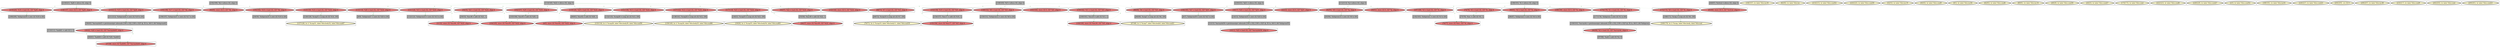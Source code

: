 
digraph G {



node530->node480 [style=dotted,color=forestgreen,label="T",fontcolor=forestgreen ]
node508->node522 [style=dotted,color=forestgreen,label="T",fontcolor=forestgreen ]
node552->node548 [style=dotted,color=forestgreen,label="T",fontcolor=forestgreen ]
node521->node468 [style=dotted,color=forestgreen,label="T",fontcolor=forestgreen ]
node558->node559 [style=dotted,color=forestgreen,label="T",fontcolor=forestgreen ]
node557->node550 [style=dotted,color=forestgreen,label="T",fontcolor=forestgreen ]
node541->node542 [style=dotted,color=forestgreen,label="T",fontcolor=forestgreen ]
node512->node509 [style=dotted,color=forestgreen,label="T",fontcolor=forestgreen ]
node493->node535 [style=dotted,color=forestgreen,label="T",fontcolor=forestgreen ]
node545->node552 [style=dotted,color=forestgreen,label="T",fontcolor=forestgreen ]
node478->node484 [style=dotted,color=forestgreen,label="T",fontcolor=forestgreen ]
node545->node564 [style=dotted,color=forestgreen,label="T",fontcolor=forestgreen ]
node537->node467 [style=dotted,color=forestgreen,label="T",fontcolor=forestgreen ]
node571->node528 [style=dotted,color=forestgreen,label="T",fontcolor=forestgreen ]
node545->node562 [style=dotted,color=forestgreen,label="T",fontcolor=forestgreen ]
node480->node489 [style=dotted,color=forestgreen,label="T",fontcolor=forestgreen ]
node490->node466 [style=dotted,color=forestgreen,label="T",fontcolor=forestgreen ]
node483->node577 [style=dotted,color=forestgreen,label="T",fontcolor=forestgreen ]
node505->node565 [style=dotted,color=forestgreen,label="T",fontcolor=forestgreen ]
node549->node557 [style=dotted,color=forestgreen,label="T",fontcolor=forestgreen ]
node538->node560 [style=dotted,color=forestgreen,label="T",fontcolor=forestgreen ]
node502->node518 [style=dotted,color=forestgreen,label="T",fontcolor=forestgreen ]
node560->node516 [style=dotted,color=forestgreen,label="T",fontcolor=forestgreen ]
node545->node549 [style=dotted,color=forestgreen,label="T",fontcolor=forestgreen ]
node545->node578 [style=dotted,color=forestgreen,label="T",fontcolor=forestgreen ]
node545->node466 [style=dotted,color=forestgreen,label="T",fontcolor=forestgreen ]
node567->node551 [style=dotted,color=forestgreen,label="T",fontcolor=forestgreen ]
node500->node482 [style=dotted,color=forestgreen,label="T",fontcolor=forestgreen ]
node512->node546 [style=dotted,color=forestgreen,label="T",fontcolor=forestgreen ]
node489->node482 [style=dotted,color=forestgreen,label="T",fontcolor=forestgreen ]
node545->node525 [style=dotted,color=forestgreen,label="T",fontcolor=forestgreen ]
node579->node494 [style=dotted,color=forestgreen,label="T",fontcolor=forestgreen ]
node545->node521 [style=dotted,color=forestgreen,label="T",fontcolor=forestgreen ]
node532->node553 [style=dotted,color=forestgreen,label="T",fontcolor=forestgreen ]
node535->node510 [style=dotted,color=forestgreen,label="T",fontcolor=forestgreen ]
node545->node558 [style=dotted,color=forestgreen,label="T",fontcolor=forestgreen ]
node545->node476 [style=dotted,color=forestgreen,label="T",fontcolor=forestgreen ]
node538->node572 [style=dotted,color=forestgreen,label="T",fontcolor=forestgreen ]
node505->node508 [style=dotted,color=forestgreen,label="T",fontcolor=forestgreen ]
node479->node478 [style=dotted,color=forestgreen,label="T",fontcolor=forestgreen ]
node545->node555 [style=dotted,color=forestgreen,label="T",fontcolor=forestgreen ]
node473->node498 [style=dotted,color=forestgreen,label="T",fontcolor=forestgreen ]
node499->node476 [style=dotted,color=forestgreen,label="T",fontcolor=forestgreen ]
node569->node578 [style=dotted,color=forestgreen,label="T",fontcolor=forestgreen ]
node501->node570 [style=dotted,color=forestgreen,label="T",fontcolor=forestgreen ]
node482->node496 [style=dotted,color=forestgreen,label="T",fontcolor=forestgreen ]
node564->node569 [style=dotted,color=forestgreen,label="T",fontcolor=forestgreen ]
node470->node469 [style=dotted,color=forestgreen,label="T",fontcolor=forestgreen ]
node487->node499 [style=dotted,color=forestgreen,label="T",fontcolor=forestgreen ]
node495->node532 [style=dotted,color=forestgreen,label="T",fontcolor=forestgreen ]
node509->node533 [style=dotted,color=forestgreen,label="T",fontcolor=forestgreen ]
node538->node520 [style=dotted,color=forestgreen,label="T",fontcolor=forestgreen ]
node495->node506 [style=dotted,color=forestgreen,label="T",fontcolor=forestgreen ]
node525->node473 [style=dotted,color=forestgreen,label="T",fontcolor=forestgreen ]
node547->node571 [style=dotted,color=forestgreen,label="T",fontcolor=forestgreen ]
node471->node470 [style=dotted,color=forestgreen,label="T",fontcolor=forestgreen ]
node495->node493 [style=dotted,color=forestgreen,label="T",fontcolor=forestgreen ]
node472->node471 [style=dotted,color=forestgreen,label="T",fontcolor=forestgreen ]
node562->node490 [style=dotted,color=forestgreen,label="T",fontcolor=forestgreen ]
node545->node479 [style=dotted,color=forestgreen,label="T",fontcolor=forestgreen ]
node545->node567 [style=dotted,color=forestgreen,label="T",fontcolor=forestgreen ]
node551->node519 [style=dotted,color=forestgreen,label="T",fontcolor=forestgreen ]
node538->node517 [style=dotted,color=forestgreen,label="T",fontcolor=forestgreen ]
node497->node501 [style=dotted,color=forestgreen,label="T",fontcolor=forestgreen ]
node504->node503 [style=dotted,color=forestgreen,label="T",fontcolor=forestgreen ]
node570->node556 [style=dotted,color=forestgreen,label="T",fontcolor=forestgreen ]
node538->node504 [style=dotted,color=forestgreen,label="T",fontcolor=forestgreen ]
node495->node544 [style=dotted,color=forestgreen,label="T",fontcolor=forestgreen ]
node538->node494 [style=dotted,color=forestgreen,label="T",fontcolor=forestgreen ]
node492->node507 [style=dotted,color=forestgreen,label="T",fontcolor=forestgreen ]
node495->node502 [style=dotted,color=forestgreen,label="T",fontcolor=forestgreen ]
node547->node485 [style=dotted,color=forestgreen,label="T",fontcolor=forestgreen ]
node495->node541 [style=dotted,color=forestgreen,label="T",fontcolor=forestgreen ]
node512->node526 [style=dotted,color=forestgreen,label="T",fontcolor=forestgreen ]
node545->node484 [style=dotted,color=forestgreen,label="T",fontcolor=forestgreen ]
node548->node554 [style=dotted,color=forestgreen,label="T",fontcolor=forestgreen ]
node545->node487 [style=dotted,color=forestgreen,label="T",fontcolor=forestgreen ]
node505->node527 [style=dotted,color=forestgreen,label="T",fontcolor=forestgreen ]
node538->node576 [style=dotted,color=forestgreen,label="T",fontcolor=forestgreen ]
node495->node563 [style=dotted,color=forestgreen,label="T",fontcolor=forestgreen ]
node529->node474 [style=dotted,color=forestgreen,label="T",fontcolor=forestgreen ]
node573->node483 [style=dotted,color=forestgreen,label="T",fontcolor=forestgreen ]
node480->node496 [style=dotted,color=forestgreen,label="T",fontcolor=forestgreen ]
node495->node573 [style=dotted,color=forestgreen,label="T",fontcolor=forestgreen ]
node542->node544 [style=dotted,color=forestgreen,label="T",fontcolor=forestgreen ]
node527->node488 [style=dotted,color=forestgreen,label="T",fontcolor=forestgreen ]
node529->node472 [style=dotted,color=forestgreen,label="T",fontcolor=forestgreen ]
node526->node530 [style=dotted,color=forestgreen,label="T",fontcolor=forestgreen ]
node503->node524 [style=dotted,color=forestgreen,label="T",fontcolor=forestgreen ]
node518->node563 [style=dotted,color=forestgreen,label="T",fontcolor=forestgreen ]
node517->node497 [style=dotted,color=forestgreen,label="T",fontcolor=forestgreen ]
node572->node574 [style=dotted,color=forestgreen,label="T",fontcolor=forestgreen ]
node529->node537 [style=dotted,color=forestgreen,label="T",fontcolor=forestgreen ]
node576->node579 [style=dotted,color=forestgreen,label="T",fontcolor=forestgreen ]


subgraph cluster114 {


node578 [penwidth=3.0,fontsize=20,fillcolor=lightcoral,label="[104/105]  store i32 %inc65, i32* %i22, align 4",shape=ellipse,style=filled ]



}

subgraph cluster113 {


node577 [penwidth=3.0,fontsize=20,fillcolor=lemonchiffon,label="[47/48]  br i1 %cmp7, label %for.body8, label %for.end21",shape=ellipse,style=filled ]



}

subgraph cluster112 {


node576 [penwidth=3.0,fontsize=20,fillcolor=lightcoral,label="[74/79]  %5 = load i32, i32* %i, align 4",shape=ellipse,style=filled ]



}

subgraph cluster110 {


node574 [penwidth=3.0,fontsize=20,fillcolor=grey,label="[86/87]  %idxprom3 = zext i32 %4 to i64",shape=rectangle,style=filled ]



}

subgraph cluster109 {


node573 [penwidth=3.0,fontsize=20,fillcolor=lightcoral,label="[88/89]  %6 = load i32, i32* %i5, align 4",shape=ellipse,style=filled ]



}

subgraph cluster108 {


node572 [penwidth=3.0,fontsize=20,fillcolor=lightcoral,label="[90/91]  %4 = load i32, i32* %i, align 4",shape=ellipse,style=filled ]



}

subgraph cluster107 {


node571 [penwidth=3.0,fontsize=20,fillcolor=lightcoral,label="[92/95]  %9 = load i32, i32* %j, align 4",shape=ellipse,style=filled ]



}

subgraph cluster106 {


node570 [penwidth=3.0,fontsize=20,fillcolor=lightcoral,label="[96/99]  %2 = load i32, i32* %arrayidx, align 4",shape=ellipse,style=filled ]



}

subgraph cluster105 {


node569 [penwidth=3.0,fontsize=20,fillcolor=grey,label="[103/106]  %inc65 = add i32 %29, 1",shape=rectangle,style=filled ]



}

subgraph cluster104 {


node568 [penwidth=3.0,fontsize=20,fillcolor=lemonchiffon,label="[166/167]  br label %for.inc45",shape=ellipse,style=filled ]



}

subgraph cluster102 {


node566 [penwidth=3.0,fontsize=20,fillcolor=lemonchiffon,label="[82/83]  br label %for.inc",shape=ellipse,style=filled ]



}

subgraph cluster101 {


node565 [penwidth=3.0,fontsize=20,fillcolor=lightcoral,label="[84/85]  store i32 0, i32* %k, align 4",shape=ellipse,style=filled ]



}

subgraph cluster99 {


node563 [penwidth=3.0,fontsize=20,fillcolor=lightcoral,label="[108/109]  store i32 %inc20, i32* %i5, align 4",shape=ellipse,style=filled ]



}

subgraph cluster98 {


node562 [penwidth=3.0,fontsize=20,fillcolor=lightcoral,label="[119/120]  %28 = load i32, i32* %i22, align 4",shape=ellipse,style=filled ]



}

subgraph cluster92 {


node556 [penwidth=3.0,fontsize=20,fillcolor=grey,label="[97/98]  %add = add i32 %2, 0",shape=rectangle,style=filled ]



}

subgraph cluster91 {


node555 [penwidth=3.0,fontsize=20,fillcolor=lightcoral,label="[143/144]  store i32 0, i32* %i22, align 4",shape=ellipse,style=filled ]



}

subgraph cluster90 {


node554 [penwidth=3.0,fontsize=20,fillcolor=lemonchiffon,label="[127/128]  br i1 %cmp31, label %for.body32, label %for.end47",shape=ellipse,style=filled ]



}

subgraph cluster89 {


node553 [penwidth=3.0,fontsize=20,fillcolor=grey,label="[150/151]  %idxprom12 = zext i32 %8 to i64",shape=rectangle,style=filled ]



}

subgraph cluster88 {


node552 [penwidth=3.0,fontsize=20,fillcolor=lightcoral,label="[125/130]  %14 = load i32, i32* %i22, align 4",shape=ellipse,style=filled ]



}

subgraph cluster87 {


node551 [penwidth=3.0,fontsize=20,fillcolor=grey,label="[138/141]  %cmp24 = icmp ult i32 %12, 100",shape=rectangle,style=filled ]



}

subgraph cluster86 {


node550 [penwidth=3.0,fontsize=20,fillcolor=lemonchiffon,label="[133/134]  br i1 %cmp28, label %for.body29, label %for.end50",shape=ellipse,style=filled ]



}

subgraph cluster85 {


node549 [penwidth=3.0,fontsize=20,fillcolor=lightcoral,label="[131/136]  %13 = load i32, i32* %i22, align 4",shape=ellipse,style=filled ]



}

subgraph cluster81 {


node545 [penwidth=3.0,fontsize=20,fillcolor=grey,label="[114/145]  %i22 = alloca i32, align 4",shape=rectangle,style=filled ]



}

subgraph cluster80 {


node544 [penwidth=3.0,fontsize=20,fillcolor=lightcoral,label="[155/156]  store i32 %inc17, i32* %i5, align 4",shape=ellipse,style=filled ]



}

subgraph cluster79 {


node543 [penwidth=3.0,fontsize=20,fillcolor=lemonchiffon,label="[214/215]  br label %for.cond52",shape=ellipse,style=filled ]



}

subgraph cluster12 {


node476 [penwidth=3.0,fontsize=20,fillcolor=lightcoral,label="[26/27]  store i32 %inc49, i32* %i22, align 4",shape=ellipse,style=filled ]



}

subgraph cluster21 {


node485 [penwidth=3.0,fontsize=20,fillcolor=lightcoral,label="[50/51]  store i32 0, i32* %j, align 4",shape=ellipse,style=filled ]



}

subgraph cluster24 {


node488 [penwidth=3.0,fontsize=20,fillcolor=grey,label="[58/59]  %idxprom35 = zext i32 %16 to i64",shape=rectangle,style=filled ]



}

subgraph cluster26 {


node490 [penwidth=3.0,fontsize=20,fillcolor=grey,label="[60/61]  %inc62 = add i32 %28, 1",shape=rectangle,style=filled ]



}

subgraph cluster29 {


node493 [penwidth=3.0,fontsize=20,fillcolor=lightcoral,label="[68/73]  %7 = load i32, i32* %i5, align 4",shape=ellipse,style=filled ]



}

subgraph cluster97 {


node561 [penwidth=3.0,fontsize=20,fillcolor=lemonchiffon,label="[224/225]  br label %for.cond30",shape=ellipse,style=filled ]



}

subgraph cluster18 {


node482 [penwidth=3.0,fontsize=20,fillcolor=grey,label="[40/41]  %add44 = add i32 %20, %add41",shape=rectangle,style=filled ]



}

subgraph cluster22 {


node486 [penwidth=3.0,fontsize=20,fillcolor=lemonchiffon,label="[52/53]  br label %for.inc19",shape=ellipse,style=filled ]



}

subgraph cluster100 {


node564 [penwidth=3.0,fontsize=20,fillcolor=lightcoral,label="[102/107]  %29 = load i32, i32* %i22, align 4",shape=ellipse,style=filled ]



}

subgraph cluster78 {


node542 [penwidth=3.0,fontsize=20,fillcolor=grey,label="[154/157]  %inc17 = add i32 %10, 1",shape=rectangle,style=filled ]



}

subgraph cluster34 {


node498 [penwidth=3.0,fontsize=20,fillcolor=lemonchiffon,label="[19/20]  br i1 %cmp53, label %for.body54, label %for.end63",shape=ellipse,style=filled ]



}

subgraph cluster16 {


node480 [penwidth=3.0,fontsize=20,fillcolor=grey,label="[36/43]  %arrayidx43 = getelementptr inbounds [100 x i32], [100 x i32]* @_ZL1a, i64 0, i64 %idxprom42",shape=rectangle,style=filled ]



}

subgraph cluster62 {


node526 [penwidth=3.0,fontsize=20,fillcolor=lightcoral,label="[210/213]  %19 = load i32, i32* %j26, align 4",shape=ellipse,style=filled ]



}

subgraph cluster17 {


node481 [penwidth=3.0,fontsize=20,fillcolor=lemonchiffon,label="[44/45]  br label %for.cond9",shape=ellipse,style=filled ]



}

subgraph cluster57 {


node521 [penwidth=3.0,fontsize=20,fillcolor=lightcoral,label="[115/116]  %26 = load i32, i32* %i22, align 4",shape=ellipse,style=filled ]



}

subgraph cluster48 {


node512 [penwidth=3.0,fontsize=20,fillcolor=grey,label="[218/221]  %j26 = alloca i32, align 4",shape=rectangle,style=filled ]



}

subgraph cluster20 {


node484 [penwidth=3.0,fontsize=20,fillcolor=lightcoral,label="[31/32]  store i32 %inc46, i32* %i22, align 4",shape=ellipse,style=filled ]



}

subgraph cluster3 {


node467 [penwidth=3.0,fontsize=20,fillcolor=grey,label="[6/7]  %idxprom59 = zext i32 %27 to i64",shape=rectangle,style=filled ]



}

subgraph cluster32 {


node496 [penwidth=3.0,fontsize=20,fillcolor=lightcoral,label="[37/38]  store i32 %add44, i32* %arrayidx43, align 4",shape=ellipse,style=filled ]



}

subgraph cluster58 {


node522 [penwidth=3.0,fontsize=20,fillcolor=grey,label="[196/197]  %idxprom37 = zext i32 %17 to i64",shape=rectangle,style=filled ]



}

subgraph cluster5 {


node469 [penwidth=3.0,fontsize=20,fillcolor=lightcoral,label="[10/11]  %25 = load i32, i32* %arrayidx56, align 4",shape=ellipse,style=filled ]



}

subgraph cluster0 {


node464 [penwidth=3.0,fontsize=20,fillcolor=lemonchiffon,label="[0/1]  br label %for.inc64",shape=ellipse,style=filled ]



}

subgraph cluster31 {


node495 [penwidth=3.0,fontsize=20,fillcolor=grey,label="[148/165]  %i5 = alloca i32, align 4",shape=rectangle,style=filled ]



}

subgraph cluster30 {


node494 [penwidth=3.0,fontsize=20,fillcolor=lightcoral,label="[76/77]  store i32 %inc, i32* %i, align 4",shape=ellipse,style=filled ]



}

subgraph cluster6 {


node470 [penwidth=3.0,fontsize=20,fillcolor=grey,label="[12/13]  %arrayidx56 = getelementptr inbounds [100 x i32], [100 x i32]* @_ZL1a, i64 0, i64 %idxprom55",shape=rectangle,style=filled ]



}

subgraph cluster44 {


node508 [penwidth=3.0,fontsize=20,fillcolor=lightcoral,label="[195/198]  %17 = load i32, i32* %k, align 4",shape=ellipse,style=filled ]



}

subgraph cluster27 {


node491 [penwidth=3.0,fontsize=20,fillcolor=lemonchiffon,label="[62/63]  br label %for.cond6",shape=ellipse,style=filled ]



}

subgraph cluster14 {


node478 [penwidth=3.0,fontsize=20,fillcolor=grey,label="[30/33]  %inc46 = add i32 %21, 1",shape=rectangle,style=filled ]



}

subgraph cluster95 {


node559 [penwidth=3.0,fontsize=20,fillcolor=grey,label="[122/123]  %idxprom33 = zext i32 %15 to i64",shape=rectangle,style=filled ]



}

subgraph cluster82 {


node546 [penwidth=3.0,fontsize=20,fillcolor=lightcoral,label="[146/147]  store i32 0, i32* %j26, align 4",shape=ellipse,style=filled ]



}

subgraph cluster23 {


node487 [penwidth=3.0,fontsize=20,fillcolor=lightcoral,label="[54/57]  %22 = load i32, i32* %i22, align 4",shape=ellipse,style=filled ]



}

subgraph cluster111 {


node575 [penwidth=3.0,fontsize=20,fillcolor=lemonchiffon,label="[80/81]  br label %for.inc16",shape=ellipse,style=filled ]



}

subgraph cluster13 {


node477 [penwidth=3.0,fontsize=20,fillcolor=lemonchiffon,label="[28/29]  br label %for.cond30",shape=ellipse,style=filled ]



}

subgraph cluster10 {


node474 [penwidth=3.0,fontsize=20,fillcolor=lightcoral,label="[22/23]  store i32 0, i32* %j51, align 4",shape=ellipse,style=filled ]



}

subgraph cluster93 {


node557 [penwidth=3.0,fontsize=20,fillcolor=grey,label="[132/135]  %cmp28 = icmp ult i32 %13, 100",shape=rectangle,style=filled ]



}

subgraph cluster83 {


node547 [penwidth=3.0,fontsize=20,fillcolor=grey,label="[112/113]  %j = alloca i32, align 4",shape=rectangle,style=filled ]



}

subgraph cluster8 {


node472 [penwidth=3.0,fontsize=20,fillcolor=lightcoral,label="[16/17]  %24 = load i32, i32* %j51, align 4",shape=ellipse,style=filled ]



}

subgraph cluster94 {


node558 [penwidth=3.0,fontsize=20,fillcolor=lightcoral,label="[121/124]  %15 = load i32, i32* %i22, align 4",shape=ellipse,style=filled ]



}

subgraph cluster52 {


node516 [penwidth=3.0,fontsize=20,fillcolor=grey,label="[182/183]  %idxprom1 = zext i32 %3 to i64",shape=rectangle,style=filled ]



}

subgraph cluster56 {


node520 [penwidth=3.0,fontsize=20,fillcolor=lightcoral,label="[189/190]  store i32 0, i32* %i, align 4",shape=ellipse,style=filled ]



}

subgraph cluster9 {


node473 [penwidth=3.0,fontsize=20,fillcolor=grey,label="[18/21]  %cmp53 = icmp ult i32 %23, 100",shape=rectangle,style=filled ]



}

subgraph cluster19 {


node483 [penwidth=3.0,fontsize=20,fillcolor=grey,label="[46/49]  %cmp7 = icmp ult i32 %6, 100",shape=rectangle,style=filled ]



}

subgraph cluster43 {


node507 [penwidth=3.0,fontsize=20,fillcolor=lightcoral,label="[65/66]  store i32 0, i32* %retval, align 4",shape=ellipse,style=filled ]



}

subgraph cluster11 {


node475 [penwidth=3.0,fontsize=20,fillcolor=lemonchiffon,label="[24/25]  br label %for.cond27",shape=ellipse,style=filled ]



}

subgraph cluster42 {


node506 [penwidth=3.0,fontsize=20,fillcolor=lightcoral,label="[163/164]  store i32 0, i32* %i5, align 4",shape=ellipse,style=filled ]



}

subgraph cluster115 {


node579 [penwidth=3.0,fontsize=20,fillcolor=grey,label="[75/78]  %inc = add i32 %5, 1",shape=rectangle,style=filled ]



}

subgraph cluster2 {


node466 [penwidth=3.0,fontsize=20,fillcolor=lightcoral,label="[4/5]  store i32 %inc62, i32* %i22, align 4",shape=ellipse,style=filled ]



}

subgraph cluster54 {


node518 [penwidth=3.0,fontsize=20,fillcolor=grey,label="[160/161]  %inc20 = add i32 %11, 1",shape=rectangle,style=filled ]



}

subgraph cluster35 {


node499 [penwidth=3.0,fontsize=20,fillcolor=grey,label="[55/56]  %inc49 = add i32 %22, 1",shape=rectangle,style=filled ]



}

subgraph cluster40 {


node504 [penwidth=3.0,fontsize=20,fillcolor=lightcoral,label="[172/173]  %0 = load i32, i32* %i, align 4",shape=ellipse,style=filled ]



}

subgraph cluster15 {


node479 [penwidth=3.0,fontsize=20,fillcolor=lightcoral,label="[34/35]  %21 = load i32, i32* %i22, align 4",shape=ellipse,style=filled ]



}

subgraph cluster59 {


node523 [penwidth=3.0,fontsize=20,fillcolor=lemonchiffon,label="[174/175]  br label %for.cond",shape=ellipse,style=filled ]



}

subgraph cluster73 {


node537 [penwidth=3.0,fontsize=20,fillcolor=lightcoral,label="[184/185]  %27 = load i32, i32* %j51, align 4",shape=ellipse,style=filled ]



}

subgraph cluster46 {


node510 [penwidth=3.0,fontsize=20,fillcolor=lemonchiffon,label="[70/71]  br i1 %cmp10, label %for.body11, label %for.end18",shape=ellipse,style=filled ]



}

subgraph cluster84 {


node548 [penwidth=3.0,fontsize=20,fillcolor=grey,label="[126/129]  %cmp31 = icmp ult i32 %14, 100",shape=rectangle,style=filled ]



}

subgraph cluster38 {


node502 [penwidth=3.0,fontsize=20,fillcolor=lightcoral,label="[159/162]  %11 = load i32, i32* %i5, align 4",shape=ellipse,style=filled ]



}

subgraph cluster37 {


node501 [penwidth=3.0,fontsize=20,fillcolor=grey,label="[100/101]  %arrayidx = getelementptr inbounds [100 x i32], [100 x i32]* @_ZL1a, i64 0, i64 %idxprom",shape=rectangle,style=filled ]



}

subgraph cluster39 {


node503 [penwidth=3.0,fontsize=20,fillcolor=grey,label="[168/171]  %cmp = icmp ult i32 %0, 100",shape=rectangle,style=filled ]



}

subgraph cluster41 {


node505 [penwidth=3.0,fontsize=20,fillcolor=grey,label="[192/199]  %k = alloca i32, align 4",shape=rectangle,style=filled ]



}

subgraph cluster96 {


node560 [penwidth=3.0,fontsize=20,fillcolor=lightcoral,label="[187/188]  %3 = load i32, i32* %i, align 4",shape=ellipse,style=filled ]



}

subgraph cluster4 {


node468 [penwidth=3.0,fontsize=20,fillcolor=grey,label="[8/9]  %idxprom57 = zext i32 %26 to i64",shape=rectangle,style=filled ]



}

subgraph cluster36 {


node500 [penwidth=3.0,fontsize=20,fillcolor=grey,label="[110/111]  %add41 = add i32 0, 0",shape=rectangle,style=filled ]



}

subgraph cluster45 {


node509 [penwidth=3.0,fontsize=20,fillcolor=lightcoral,label="[219/220]  %18 = load i32, i32* %j26, align 4",shape=ellipse,style=filled ]



}

subgraph cluster49 {


node513 [penwidth=3.0,fontsize=20,fillcolor=lemonchiffon,label="[222/223]  br label %for.cond6",shape=ellipse,style=filled ]



}

subgraph cluster7 {


node471 [penwidth=3.0,fontsize=20,fillcolor=grey,label="[14/15]  %idxprom55 = zext i32 %24 to i64",shape=rectangle,style=filled ]



}

subgraph cluster50 {


node514 [penwidth=3.0,fontsize=20,fillcolor=lemonchiffon,label="[228/229]  br label %for.cond27",shape=ellipse,style=filled ]



}

subgraph cluster1 {


node465 [penwidth=3.0,fontsize=20,fillcolor=lemonchiffon,label="[2/3]  br label %for.cond52",shape=ellipse,style=filled ]



}

subgraph cluster51 {


node515 [penwidth=3.0,fontsize=20,fillcolor=lemonchiffon,label="[180/181]  br label %for.inc61",shape=ellipse,style=filled ]



}

subgraph cluster53 {


node517 [penwidth=3.0,fontsize=20,fillcolor=lightcoral,label="[176/179]  %1 = load i32, i32* %i, align 4",shape=ellipse,style=filled ]



}

subgraph cluster55 {


node519 [penwidth=3.0,fontsize=20,fillcolor=lemonchiffon,label="[139/140]  br i1 %cmp24, label %for.body25, label %for.end66",shape=ellipse,style=filled ]



}

subgraph cluster72 {


node536 [penwidth=3.0,fontsize=20,fillcolor=lemonchiffon,label="[226/227]  br label %for.cond23",shape=ellipse,style=filled ]



}

subgraph cluster25 {


node489 [penwidth=3.0,fontsize=20,fillcolor=lightcoral,label="[39/42]  %20 = load i32, i32* %arrayidx43, align 4",shape=ellipse,style=filled ]



}

subgraph cluster74 {


node538 [penwidth=3.0,fontsize=20,fillcolor=grey,label="[186/191]  %i = alloca i32, align 4",shape=rectangle,style=filled ]



}

subgraph cluster47 {


node511 [penwidth=3.0,fontsize=20,fillcolor=lemonchiffon,label="[204/205]  ret i32 0",shape=ellipse,style=filled ]



}

subgraph cluster60 {


node524 [penwidth=3.0,fontsize=20,fillcolor=lemonchiffon,label="[169/170]  br i1 %cmp, label %for.body, label %for.end",shape=ellipse,style=filled ]



}

subgraph cluster64 {


node528 [penwidth=3.0,fontsize=20,fillcolor=grey,label="[93/94]  %idxprom14 = zext i32 %9 to i64",shape=rectangle,style=filled ]



}

subgraph cluster61 {


node525 [penwidth=3.0,fontsize=20,fillcolor=lightcoral,label="[117/118]  %23 = load i32, i32* %i22, align 4",shape=ellipse,style=filled ]



}

subgraph cluster70 {


node534 [penwidth=3.0,fontsize=20,fillcolor=lemonchiffon,label="[206/207]  br label %for.inc48",shape=ellipse,style=filled ]



}

subgraph cluster63 {


node527 [penwidth=3.0,fontsize=20,fillcolor=lightcoral,label="[193/194]  %16 = load i32, i32* %k, align 4",shape=ellipse,style=filled ]



}

subgraph cluster65 {


node529 [penwidth=3.0,fontsize=20,fillcolor=grey,label="[230/231]  %j51 = alloca i32, align 4",shape=rectangle,style=filled ]



}

subgraph cluster66 {


node530 [penwidth=3.0,fontsize=20,fillcolor=grey,label="[211/212]  %idxprom42 = zext i32 %19 to i64",shape=rectangle,style=filled ]



}

subgraph cluster28 {


node492 [penwidth=3.0,fontsize=20,fillcolor=grey,label="[64/67]  %retval = alloca i32, align 4",shape=rectangle,style=filled ]



}

subgraph cluster67 {


node531 [penwidth=3.0,fontsize=20,fillcolor=lemonchiffon,label="[216/217]  br label %for.cond9",shape=ellipse,style=filled ]



}

subgraph cluster103 {


node567 [penwidth=3.0,fontsize=20,fillcolor=lightcoral,label="[137/142]  %12 = load i32, i32* %i22, align 4",shape=ellipse,style=filled ]



}

subgraph cluster68 {


node532 [penwidth=3.0,fontsize=20,fillcolor=lightcoral,label="[149/152]  %8 = load i32, i32* %i5, align 4",shape=ellipse,style=filled ]



}

subgraph cluster69 {


node533 [penwidth=3.0,fontsize=20,fillcolor=grey,label="[208/209]  %idxprom39 = zext i32 %18 to i64",shape=rectangle,style=filled ]



}

subgraph cluster33 {


node497 [penwidth=3.0,fontsize=20,fillcolor=grey,label="[177/178]  %idxprom = zext i32 %1 to i64",shape=rectangle,style=filled ]



}

subgraph cluster71 {


node535 [penwidth=3.0,fontsize=20,fillcolor=grey,label="[69/72]  %cmp10 = icmp ult i32 %7, 100",shape=rectangle,style=filled ]



}

subgraph cluster75 {


node539 [penwidth=3.0,fontsize=20,fillcolor=lemonchiffon,label="[202/203]  br label %for.cond",shape=ellipse,style=filled ]



}

subgraph cluster76 {


node540 [penwidth=3.0,fontsize=20,fillcolor=lemonchiffon,label="[200/201]  br label %for.cond23",shape=ellipse,style=filled ]



}

subgraph cluster77 {


node541 [penwidth=3.0,fontsize=20,fillcolor=lightcoral,label="[153/158]  %10 = load i32, i32* %i5, align 4",shape=ellipse,style=filled ]



}

}
